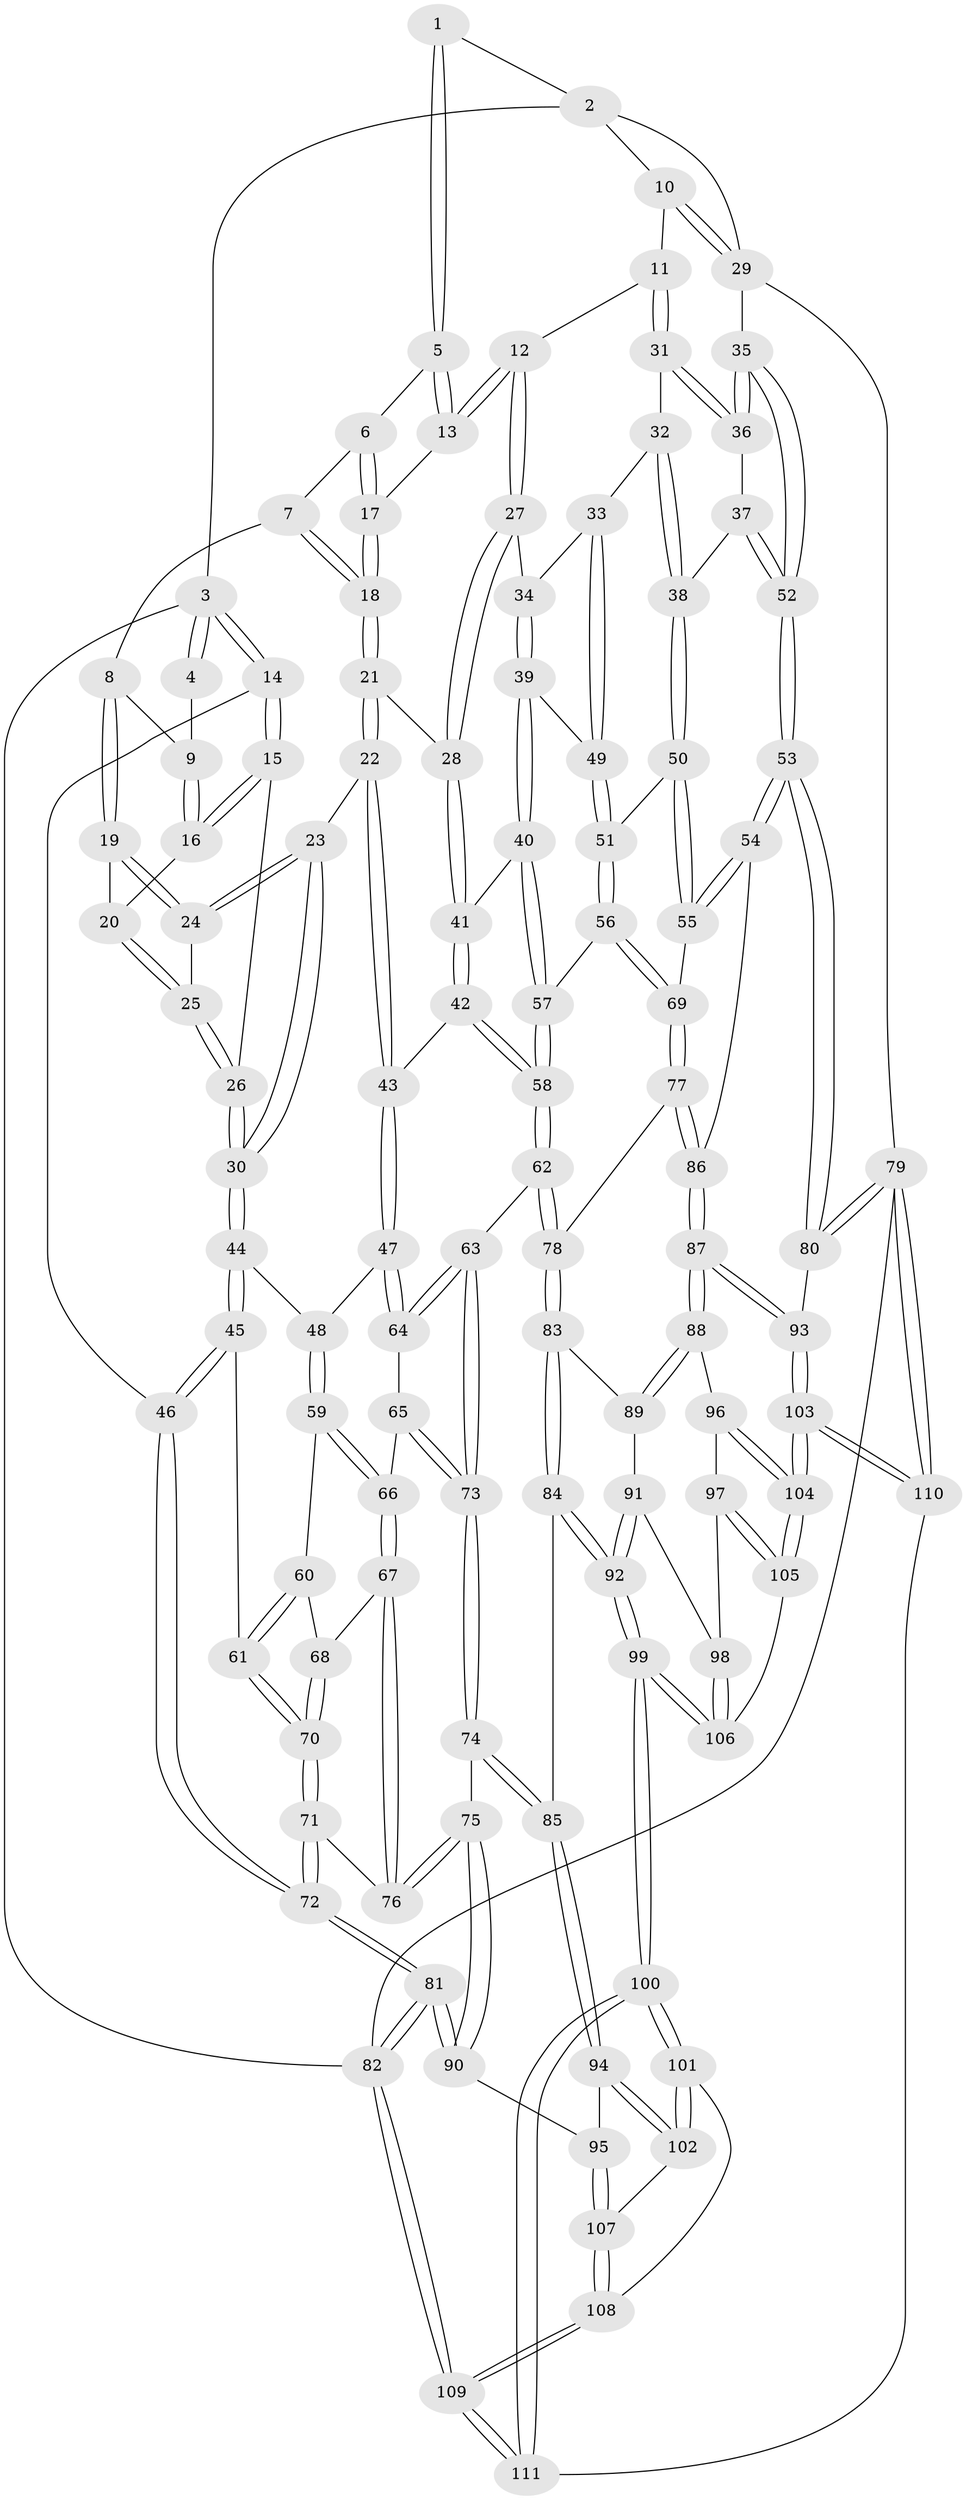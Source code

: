 // Generated by graph-tools (version 1.1) at 2025/03/03/09/25 03:03:20]
// undirected, 111 vertices, 274 edges
graph export_dot {
graph [start="1"]
  node [color=gray90,style=filled];
  1 [pos="+0.5167588709079877+0"];
  2 [pos="+0.8039493149886421+0"];
  3 [pos="+0+0"];
  4 [pos="+0.23273741825290134+0"];
  5 [pos="+0.5156981560592746+0"];
  6 [pos="+0.4265419751296268+0.045519889083621194"];
  7 [pos="+0.3818282258268408+0.09392883955546837"];
  8 [pos="+0.32964910462861724+0.09155461908001762"];
  9 [pos="+0.23100610767809612+0"];
  10 [pos="+0.8126814320606864+0.057044130546349256"];
  11 [pos="+0.8081555607449393+0.07204707040477164"];
  12 [pos="+0.6042006497546256+0.11435996138189156"];
  13 [pos="+0.5748030066705042+0.08821822862145666"];
  14 [pos="+0+0.04939710252398331"];
  15 [pos="+0.10670779320021787+0.1290293513114327"];
  16 [pos="+0.16945392718675084+0.07300516760642792"];
  17 [pos="+0.4954335593440681+0.13307731625268407"];
  18 [pos="+0.4433912197229441+0.1982577181816215"];
  19 [pos="+0.3217470339176143+0.1011764811230411"];
  20 [pos="+0.1884370755149614+0.08544536065149734"];
  21 [pos="+0.44185954074092304+0.21206378506574855"];
  22 [pos="+0.38253535893415463+0.24692152444179627"];
  23 [pos="+0.30987885558572903+0.22215057684789133"];
  24 [pos="+0.29656981436093394+0.16331725660564833"];
  25 [pos="+0.24256548203835626+0.14755208599485364"];
  26 [pos="+0.15480897931496146+0.24071584608311034"];
  27 [pos="+0.612121149116957+0.22585739678694297"];
  28 [pos="+0.5146098147654833+0.25612355806198256"];
  29 [pos="+1+0.13119789417867936"];
  30 [pos="+0.16859606714147432+0.30703313461526743"];
  31 [pos="+0.822069233504665+0.17451987127601304"];
  32 [pos="+0.7965451579168662+0.20026068498198682"];
  33 [pos="+0.7193453260219719+0.25700626213287936"];
  34 [pos="+0.6331210013789834+0.2408711399727481"];
  35 [pos="+1+0.32879904915294156"];
  36 [pos="+0.9095760355644867+0.23098033030326393"];
  37 [pos="+0.8309195294906495+0.3638477374673739"];
  38 [pos="+0.82309763730118+0.366965881642316"];
  39 [pos="+0.6013697412875489+0.3736893865303993"];
  40 [pos="+0.5924042906350047+0.381043403133056"];
  41 [pos="+0.5139429460902535+0.3194943228447479"];
  42 [pos="+0.4436499306147557+0.3889407216909192"];
  43 [pos="+0.37808144250133524+0.3674039842738033"];
  44 [pos="+0.1673029803284394+0.31085744240896024"];
  45 [pos="+0+0.353623107667714"];
  46 [pos="+0+0.33114809662654215"];
  47 [pos="+0.3152298947503339+0.4068523508540443"];
  48 [pos="+0.17465087339029298+0.32324176156085005"];
  49 [pos="+0.7268235005679423+0.3650552569769553"];
  50 [pos="+0.7659039098418039+0.41833628171262177"];
  51 [pos="+0.7580398858119087+0.41359698596453603"];
  52 [pos="+1+0.396493443374769"];
  53 [pos="+1+0.6163333675567815"];
  54 [pos="+0.9381811795147744+0.6007415380471173"];
  55 [pos="+0.8322257624941298+0.5414990230318737"];
  56 [pos="+0.607929837127929+0.48096621147397484"];
  57 [pos="+0.5718124853549384+0.48033373587324285"];
  58 [pos="+0.5243328210066882+0.5170162917488524"];
  59 [pos="+0.15792245090701715+0.44986248325573697"];
  60 [pos="+0.15450258935123737+0.45546839636985664"];
  61 [pos="+0.057665165249309855+0.47966405902008674"];
  62 [pos="+0.5206464853597255+0.5265281766823084"];
  63 [pos="+0.42586407066132825+0.5303227631926031"];
  64 [pos="+0.3135769619809824+0.45135217136882533"];
  65 [pos="+0.2974908915792815+0.4751851728411894"];
  66 [pos="+0.25172506496583147+0.4911327070352099"];
  67 [pos="+0.2073448400706813+0.5459769355342738"];
  68 [pos="+0.15657656398851819+0.4896672131413164"];
  69 [pos="+0.7376386835253695+0.5628388152665582"];
  70 [pos="+0.07872130263095493+0.6055576620589737"];
  71 [pos="+0.0782493917090449+0.609993328469017"];
  72 [pos="+0+0.686211893458945"];
  73 [pos="+0.3087047151539801+0.6302814535380933"];
  74 [pos="+0.2796704346938542+0.6997703123564011"];
  75 [pos="+0.20647366876047918+0.6845749673259407"];
  76 [pos="+0.19979261531603096+0.6772022402176398"];
  77 [pos="+0.6566901840035099+0.6275015223191002"];
  78 [pos="+0.5417829618072479+0.625596062229401"];
  79 [pos="+1+1"];
  80 [pos="+1+0.7942535099195247"];
  81 [pos="+0+0.9499011835467157"];
  82 [pos="+0+1"];
  83 [pos="+0.5253000081299186+0.6673588061592758"];
  84 [pos="+0.29474924614154574+0.709646590548847"];
  85 [pos="+0.28832252917795254+0.7078878739746617"];
  86 [pos="+0.7415268800648793+0.7450841942779036"];
  87 [pos="+0.722837431728532+0.784197681840099"];
  88 [pos="+0.6549697886146382+0.7849666096172995"];
  89 [pos="+0.5389894601738151+0.71239991480786"];
  90 [pos="+0.0982459739952022+0.8100874910482921"];
  91 [pos="+0.5098861639747706+0.7892923375871984"];
  92 [pos="+0.4323841786464824+0.8573868756147528"];
  93 [pos="+0.776081860566597+0.900911182188216"];
  94 [pos="+0.2614362539779579+0.8863508440432197"];
  95 [pos="+0.14637442990025426+0.8623206902568983"];
  96 [pos="+0.626813228493903+0.8274641291526"];
  97 [pos="+0.5850158125679408+0.8474658566471486"];
  98 [pos="+0.5601058399876028+0.8518019487049772"];
  99 [pos="+0.42952479856795145+0.9633615596741866"];
  100 [pos="+0.4058816962892328+1"];
  101 [pos="+0.3682048384625673+0.9762497642378196"];
  102 [pos="+0.26492978485484503+0.8979908839059736"];
  103 [pos="+0.7229123422500161+1"];
  104 [pos="+0.6316380906667575+0.9492107446571899"];
  105 [pos="+0.6263781326438048+0.9475556847635667"];
  106 [pos="+0.5428521772837857+0.9301610681555927"];
  107 [pos="+0.15003831881616242+0.9996325830772673"];
  108 [pos="+0.14915257126330417+1"];
  109 [pos="+0+1"];
  110 [pos="+0.7418303910122377+1"];
  111 [pos="+0.40635226702349003+1"];
  1 -- 2;
  1 -- 5;
  1 -- 5;
  2 -- 3;
  2 -- 10;
  2 -- 29;
  3 -- 4;
  3 -- 4;
  3 -- 14;
  3 -- 14;
  3 -- 82;
  4 -- 9;
  5 -- 6;
  5 -- 13;
  5 -- 13;
  6 -- 7;
  6 -- 17;
  6 -- 17;
  7 -- 8;
  7 -- 18;
  7 -- 18;
  8 -- 9;
  8 -- 19;
  8 -- 19;
  9 -- 16;
  9 -- 16;
  10 -- 11;
  10 -- 29;
  10 -- 29;
  11 -- 12;
  11 -- 31;
  11 -- 31;
  12 -- 13;
  12 -- 13;
  12 -- 27;
  12 -- 27;
  13 -- 17;
  14 -- 15;
  14 -- 15;
  14 -- 46;
  15 -- 16;
  15 -- 16;
  15 -- 26;
  16 -- 20;
  17 -- 18;
  17 -- 18;
  18 -- 21;
  18 -- 21;
  19 -- 20;
  19 -- 24;
  19 -- 24;
  20 -- 25;
  20 -- 25;
  21 -- 22;
  21 -- 22;
  21 -- 28;
  22 -- 23;
  22 -- 43;
  22 -- 43;
  23 -- 24;
  23 -- 24;
  23 -- 30;
  23 -- 30;
  24 -- 25;
  25 -- 26;
  25 -- 26;
  26 -- 30;
  26 -- 30;
  27 -- 28;
  27 -- 28;
  27 -- 34;
  28 -- 41;
  28 -- 41;
  29 -- 35;
  29 -- 79;
  30 -- 44;
  30 -- 44;
  31 -- 32;
  31 -- 36;
  31 -- 36;
  32 -- 33;
  32 -- 38;
  32 -- 38;
  33 -- 34;
  33 -- 49;
  33 -- 49;
  34 -- 39;
  34 -- 39;
  35 -- 36;
  35 -- 36;
  35 -- 52;
  35 -- 52;
  36 -- 37;
  37 -- 38;
  37 -- 52;
  37 -- 52;
  38 -- 50;
  38 -- 50;
  39 -- 40;
  39 -- 40;
  39 -- 49;
  40 -- 41;
  40 -- 57;
  40 -- 57;
  41 -- 42;
  41 -- 42;
  42 -- 43;
  42 -- 58;
  42 -- 58;
  43 -- 47;
  43 -- 47;
  44 -- 45;
  44 -- 45;
  44 -- 48;
  45 -- 46;
  45 -- 46;
  45 -- 61;
  46 -- 72;
  46 -- 72;
  47 -- 48;
  47 -- 64;
  47 -- 64;
  48 -- 59;
  48 -- 59;
  49 -- 51;
  49 -- 51;
  50 -- 51;
  50 -- 55;
  50 -- 55;
  51 -- 56;
  51 -- 56;
  52 -- 53;
  52 -- 53;
  53 -- 54;
  53 -- 54;
  53 -- 80;
  53 -- 80;
  54 -- 55;
  54 -- 55;
  54 -- 86;
  55 -- 69;
  56 -- 57;
  56 -- 69;
  56 -- 69;
  57 -- 58;
  57 -- 58;
  58 -- 62;
  58 -- 62;
  59 -- 60;
  59 -- 66;
  59 -- 66;
  60 -- 61;
  60 -- 61;
  60 -- 68;
  61 -- 70;
  61 -- 70;
  62 -- 63;
  62 -- 78;
  62 -- 78;
  63 -- 64;
  63 -- 64;
  63 -- 73;
  63 -- 73;
  64 -- 65;
  65 -- 66;
  65 -- 73;
  65 -- 73;
  66 -- 67;
  66 -- 67;
  67 -- 68;
  67 -- 76;
  67 -- 76;
  68 -- 70;
  68 -- 70;
  69 -- 77;
  69 -- 77;
  70 -- 71;
  70 -- 71;
  71 -- 72;
  71 -- 72;
  71 -- 76;
  72 -- 81;
  72 -- 81;
  73 -- 74;
  73 -- 74;
  74 -- 75;
  74 -- 85;
  74 -- 85;
  75 -- 76;
  75 -- 76;
  75 -- 90;
  75 -- 90;
  77 -- 78;
  77 -- 86;
  77 -- 86;
  78 -- 83;
  78 -- 83;
  79 -- 80;
  79 -- 80;
  79 -- 110;
  79 -- 110;
  79 -- 82;
  80 -- 93;
  81 -- 82;
  81 -- 82;
  81 -- 90;
  81 -- 90;
  82 -- 109;
  82 -- 109;
  83 -- 84;
  83 -- 84;
  83 -- 89;
  84 -- 85;
  84 -- 92;
  84 -- 92;
  85 -- 94;
  85 -- 94;
  86 -- 87;
  86 -- 87;
  87 -- 88;
  87 -- 88;
  87 -- 93;
  87 -- 93;
  88 -- 89;
  88 -- 89;
  88 -- 96;
  89 -- 91;
  90 -- 95;
  91 -- 92;
  91 -- 92;
  91 -- 98;
  92 -- 99;
  92 -- 99;
  93 -- 103;
  93 -- 103;
  94 -- 95;
  94 -- 102;
  94 -- 102;
  95 -- 107;
  95 -- 107;
  96 -- 97;
  96 -- 104;
  96 -- 104;
  97 -- 98;
  97 -- 105;
  97 -- 105;
  98 -- 106;
  98 -- 106;
  99 -- 100;
  99 -- 100;
  99 -- 106;
  99 -- 106;
  100 -- 101;
  100 -- 101;
  100 -- 111;
  100 -- 111;
  101 -- 102;
  101 -- 102;
  101 -- 108;
  102 -- 107;
  103 -- 104;
  103 -- 104;
  103 -- 110;
  103 -- 110;
  104 -- 105;
  104 -- 105;
  105 -- 106;
  107 -- 108;
  107 -- 108;
  108 -- 109;
  108 -- 109;
  109 -- 111;
  109 -- 111;
  110 -- 111;
}
